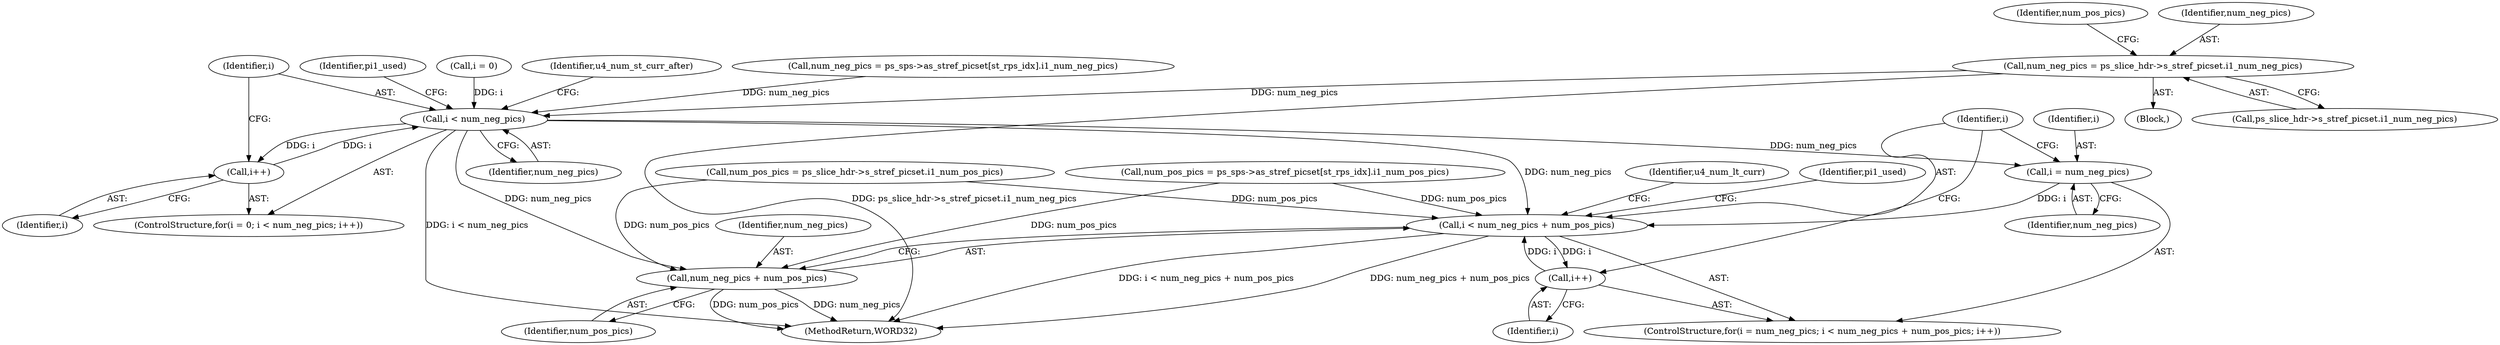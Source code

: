 digraph "0_Android_913d9e8d93d6b81bb8eac3fc2c1426651f5b259d_0@pointer" {
"1000238" [label="(Call,num_neg_pics = ps_slice_hdr->s_stref_picset.i1_num_neg_pics)"];
"1000276" [label="(Call,i < num_neg_pics)"];
"1000279" [label="(Call,i++)"];
"1000315" [label="(Call,i = num_neg_pics)"];
"1000318" [label="(Call,i < num_neg_pics + num_pos_pics)"];
"1000323" [label="(Call,i++)"];
"1000320" [label="(Call,num_neg_pics + num_pos_pics)"];
"1001300" [label="(MethodReturn,WORD32)"];
"1000277" [label="(Identifier,i)"];
"1000232" [label="(Block,)"];
"1000240" [label="(Call,ps_slice_hdr->s_stref_picset.i1_num_neg_pics)"];
"1000317" [label="(Identifier,num_neg_pics)"];
"1000322" [label="(Identifier,num_pos_pics)"];
"1000278" [label="(Identifier,num_neg_pics)"];
"1000315" [label="(Call,i = num_neg_pics)"];
"1000356" [label="(Identifier,u4_num_lt_curr)"];
"1000319" [label="(Identifier,i)"];
"1000284" [label="(Identifier,pi1_used)"];
"1000320" [label="(Call,num_neg_pics + num_pos_pics)"];
"1000245" [label="(Call,num_pos_pics = ps_slice_hdr->s_stref_picset.i1_num_pos_pics)"];
"1000204" [label="(Call,num_pos_pics = ps_sps->as_stref_picset[st_rps_idx].i1_num_pos_pics)"];
"1000318" [label="(Call,i < num_neg_pics + num_pos_pics)"];
"1000273" [label="(Call,i = 0)"];
"1000321" [label="(Identifier,num_neg_pics)"];
"1000312" [label="(Identifier,u4_num_st_curr_after)"];
"1000195" [label="(Call,num_neg_pics = ps_sps->as_stref_picset[st_rps_idx].i1_num_neg_pics)"];
"1000314" [label="(ControlStructure,for(i = num_neg_pics; i < num_neg_pics + num_pos_pics; i++))"];
"1000276" [label="(Call,i < num_neg_pics)"];
"1000324" [label="(Identifier,i)"];
"1000328" [label="(Identifier,pi1_used)"];
"1000238" [label="(Call,num_neg_pics = ps_slice_hdr->s_stref_picset.i1_num_neg_pics)"];
"1000323" [label="(Call,i++)"];
"1000246" [label="(Identifier,num_pos_pics)"];
"1000239" [label="(Identifier,num_neg_pics)"];
"1000272" [label="(ControlStructure,for(i = 0; i < num_neg_pics; i++))"];
"1000280" [label="(Identifier,i)"];
"1000279" [label="(Call,i++)"];
"1000316" [label="(Identifier,i)"];
"1000238" -> "1000232"  [label="AST: "];
"1000238" -> "1000240"  [label="CFG: "];
"1000239" -> "1000238"  [label="AST: "];
"1000240" -> "1000238"  [label="AST: "];
"1000246" -> "1000238"  [label="CFG: "];
"1000238" -> "1001300"  [label="DDG: ps_slice_hdr->s_stref_picset.i1_num_neg_pics"];
"1000238" -> "1000276"  [label="DDG: num_neg_pics"];
"1000276" -> "1000272"  [label="AST: "];
"1000276" -> "1000278"  [label="CFG: "];
"1000277" -> "1000276"  [label="AST: "];
"1000278" -> "1000276"  [label="AST: "];
"1000284" -> "1000276"  [label="CFG: "];
"1000312" -> "1000276"  [label="CFG: "];
"1000276" -> "1001300"  [label="DDG: i < num_neg_pics"];
"1000279" -> "1000276"  [label="DDG: i"];
"1000273" -> "1000276"  [label="DDG: i"];
"1000195" -> "1000276"  [label="DDG: num_neg_pics"];
"1000276" -> "1000279"  [label="DDG: i"];
"1000276" -> "1000315"  [label="DDG: num_neg_pics"];
"1000276" -> "1000318"  [label="DDG: num_neg_pics"];
"1000276" -> "1000320"  [label="DDG: num_neg_pics"];
"1000279" -> "1000272"  [label="AST: "];
"1000279" -> "1000280"  [label="CFG: "];
"1000280" -> "1000279"  [label="AST: "];
"1000277" -> "1000279"  [label="CFG: "];
"1000315" -> "1000314"  [label="AST: "];
"1000315" -> "1000317"  [label="CFG: "];
"1000316" -> "1000315"  [label="AST: "];
"1000317" -> "1000315"  [label="AST: "];
"1000319" -> "1000315"  [label="CFG: "];
"1000315" -> "1000318"  [label="DDG: i"];
"1000318" -> "1000314"  [label="AST: "];
"1000318" -> "1000320"  [label="CFG: "];
"1000319" -> "1000318"  [label="AST: "];
"1000320" -> "1000318"  [label="AST: "];
"1000328" -> "1000318"  [label="CFG: "];
"1000356" -> "1000318"  [label="CFG: "];
"1000318" -> "1001300"  [label="DDG: i < num_neg_pics + num_pos_pics"];
"1000318" -> "1001300"  [label="DDG: num_neg_pics + num_pos_pics"];
"1000323" -> "1000318"  [label="DDG: i"];
"1000204" -> "1000318"  [label="DDG: num_pos_pics"];
"1000245" -> "1000318"  [label="DDG: num_pos_pics"];
"1000318" -> "1000323"  [label="DDG: i"];
"1000323" -> "1000314"  [label="AST: "];
"1000323" -> "1000324"  [label="CFG: "];
"1000324" -> "1000323"  [label="AST: "];
"1000319" -> "1000323"  [label="CFG: "];
"1000320" -> "1000322"  [label="CFG: "];
"1000321" -> "1000320"  [label="AST: "];
"1000322" -> "1000320"  [label="AST: "];
"1000320" -> "1001300"  [label="DDG: num_pos_pics"];
"1000320" -> "1001300"  [label="DDG: num_neg_pics"];
"1000204" -> "1000320"  [label="DDG: num_pos_pics"];
"1000245" -> "1000320"  [label="DDG: num_pos_pics"];
}

